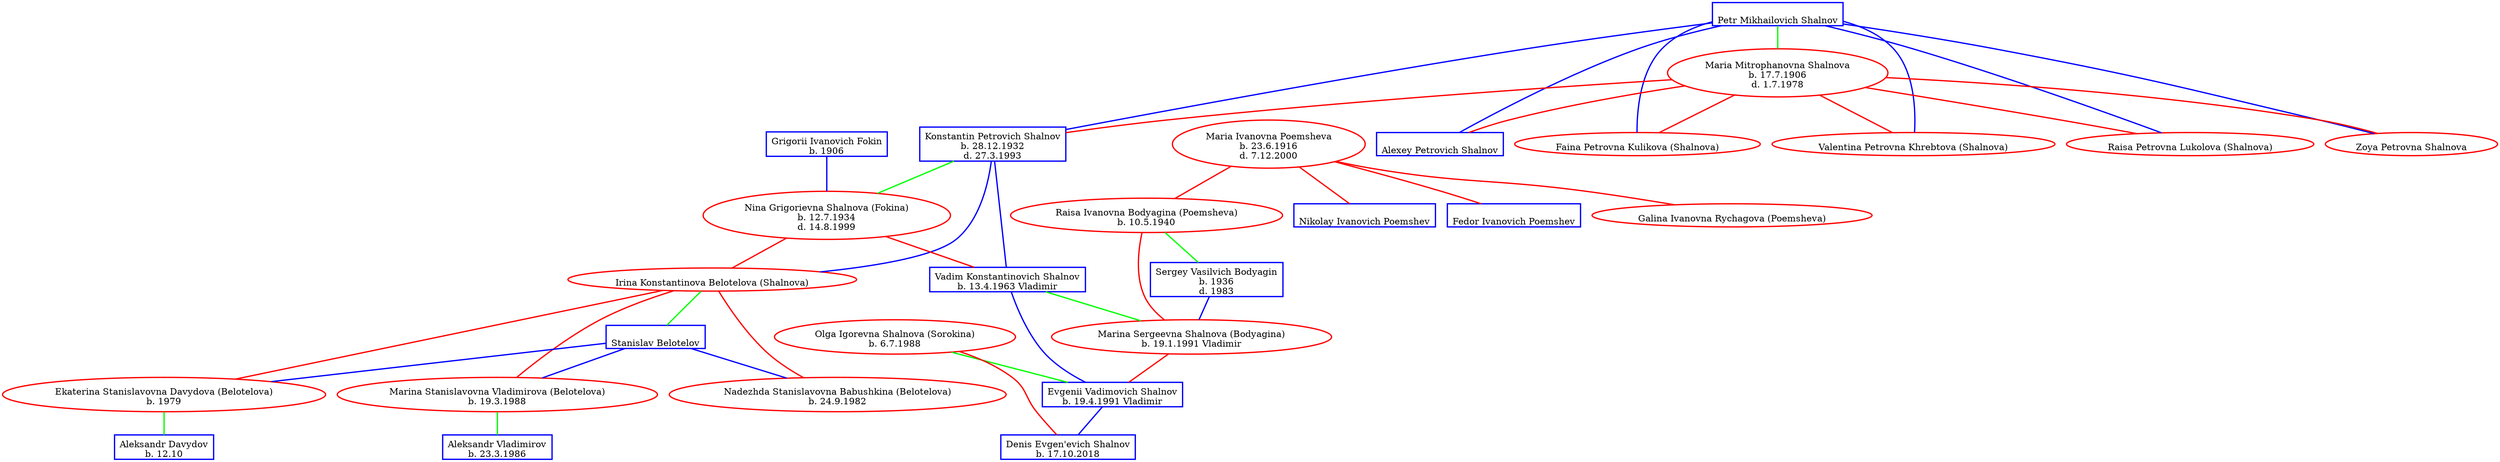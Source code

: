 graph G {
I1 [shape=box,color=blue,style=bold,label="Evgenii Vadimovich Shalnov\nb. 19.4.1991 Vladimir",labelloc=b];
I2 [shape=box,color=blue,style=bold,label="Vadim Konstantinovich Shalnov\nb. 13.4.1963 Vladimir",labelloc=b];
I3 [shape=ellipse,color=red,style=bold,label="Marina Sergeevna Shalnova (Bodyagina)\nb. 19.1.1991 Vladimir",labelloc=b];
I4 [shape=box,color=blue,style=bold,label="Konstantin Petrovich Shalnov\nb. 28.12.1932\nd. 27.3.1993",labelloc=b];
I5 [shape=ellipse,color=red,style=bold,label="Nina Grigorievna Shalnova (Fokina)\nb. 12.7.1934\nd. 14.8.1999",labelloc=b];
I6 [shape=ellipse,color=red,style=bold,label="Irina Konstantinova Belotelova (Shalnova)",labelloc=b];
I7 [shape=box,color=blue,style=bold,label="Petr Mikhailovich Shalnov",labelloc=b];
I8 [shape=ellipse,color=red,style=bold,label="Maria Mitrophanovna Shalnova\nb. 17.7.1906\nd. 1.7.1978",labelloc=b];
I9 [shape=box,color=blue,style=bold,label="Alexey Petrovich Shalnov",labelloc=b];
I10 [shape=ellipse,color=red,style=bold,label="Faina Petrovna Kulikova (Shalnova)",labelloc=b];
I11 [shape=ellipse,color=red,style=bold,label="Valentina Petrovna Khrebtova (Shalnova)",labelloc=b];
I12 [shape=ellipse,color=red,style=bold,label="Raisa Petrovna Lukolova (Shalnova)",labelloc=b];
I13 [shape=ellipse,color=red,style=bold,label="Zoya Petrovna Shalnova",labelloc=b];
I14 [shape=ellipse,color=red,style=bold,label="Raisa Ivanovna Bodyagina (Poemsheva)\nb. 10.5.1940",labelloc=b];
I15 [shape=box,color=blue,style=bold,label="Sergey Vasilvich Bodyagin\nb. 1936\nd. 1983",labelloc=b];
I16 [shape=ellipse,color=red,style=bold,label="Maria Ivanovna Poemsheva\nb. 23.6.1916\nd. 7.12.2000",labelloc=b];
I17 [shape=box,color=blue,style=bold,label="Nikolay Ivanovich Poemshev",labelloc=b];
I18 [shape=box,color=blue,style=bold,label="Fedor Ivanovich Poemshev",labelloc=b];
I19 [shape=ellipse,color=red,style=bold,label="Galina Ivanovna Rychagova (Poemsheva)",labelloc=b];
I20 [shape=ellipse,color=red,style=bold,label="Olga Igorevna Shalnova (Sorokina)\nb. 6.7.1988",labelloc=b];
I21 [shape=box,color=blue,style=bold,label="Denis Evgen'evich Shalnov\nb. 17.10.2018",labelloc=b];
I22 [shape=box,color=blue,style=bold,label="Stanislav Belotelov",labelloc=b];
I23 [shape=ellipse,color=red,style=bold,label="Marina Stanislavovna Vladimirova (Belotelova)\nb. 19.3.1988",labelloc=b];
I24 [shape=ellipse,color=red,style=bold,label="Nadezhda Stanislavovna Babushkina (Belotelova)\nb. 24.9.1982",labelloc=b];
I25 [shape=ellipse,color=red,style=bold,label="Ekaterina Stanislavovna Davydova (Belotelova)\nb. 1979",labelloc=b];
I26 [shape=box,color=blue,style=bold,label="Aleksandr Davydov\nb. 12.10",labelloc=b];
I27 [shape=box,color=blue,style=bold,label="Aleksandr Vladimirov\nb. 23.3.1986",labelloc=b];
I28 [shape=box,color=blue,style=bold,label="Grigorii Ivanovich Fokin\nb. 1906",labelloc=b];

# spouses
 I2 -- I3 [style=bold,color=green];
 I4 -- I5 [style=bold,color=green];
 I7 -- I8 [style=bold,color=green];
 I14 -- I15 [style=bold,color=green];
 I20 -- I1 [style=bold,color=green];
 I6 -- I22 [style=bold,color=green];
 I25 -- I26 [style=bold,color=green];
 I23 -- I27 [style=bold,color=green];

# mother - child
 I3 -- I1 [style=bold,color=red];
 I5 -- I2 [style=bold,color=red];
 I5 -- I6 [style=bold,color=red];
 I8 -- I4 [style=bold,color=red];
 I8 -- I9 [style=bold,color=red];
 I8 -- I10 [style=bold,color=red];
 I8 -- I11 [style=bold,color=red];
 I8 -- I12 [style=bold,color=red];
 I8 -- I13 [style=bold,color=red];
 I14 -- I3 [style=bold,color=red];
 I16 -- I14 [style=bold,color=red];
 I16 -- I17 [style=bold,color=red];
 I16 -- I18 [style=bold,color=red];
 I16 -- I19 [style=bold,color=red];
 I20 -- I21 [style=bold,color=red];
 I6 -- I23 [style=bold,color=red];
 I6 -- I24 [style=bold,color=red];
 I6 -- I25 [style=bold,color=red];

# father - child

 I2 -- I1 [style=bold,color=blue];
 I4 -- I2 [style=bold,color=blue];
 I4 -- I6 [style=bold,color=blue];
 I7 -- I4 [style=bold,color=blue];
 I7 -- I9 [style=bold,color=blue];
 I7 -- I10 [style=bold,color=blue];
 I7 -- I11 [style=bold,color=blue];
 I7 -- I12 [style=bold,color=blue];
 I7 -- I13 [style=bold,color=blue];
 I15 -- I3 [style=bold,color=blue];
 I1 -- I21 [style=bold,color=blue];
 I22 -- I23 [style=bold,color=blue];
 I22 -- I24 [style=bold,color=blue];
 I22 -- I25 [style=bold,color=blue];
 I28 -- I5 [style=bold,color=blue];
}
